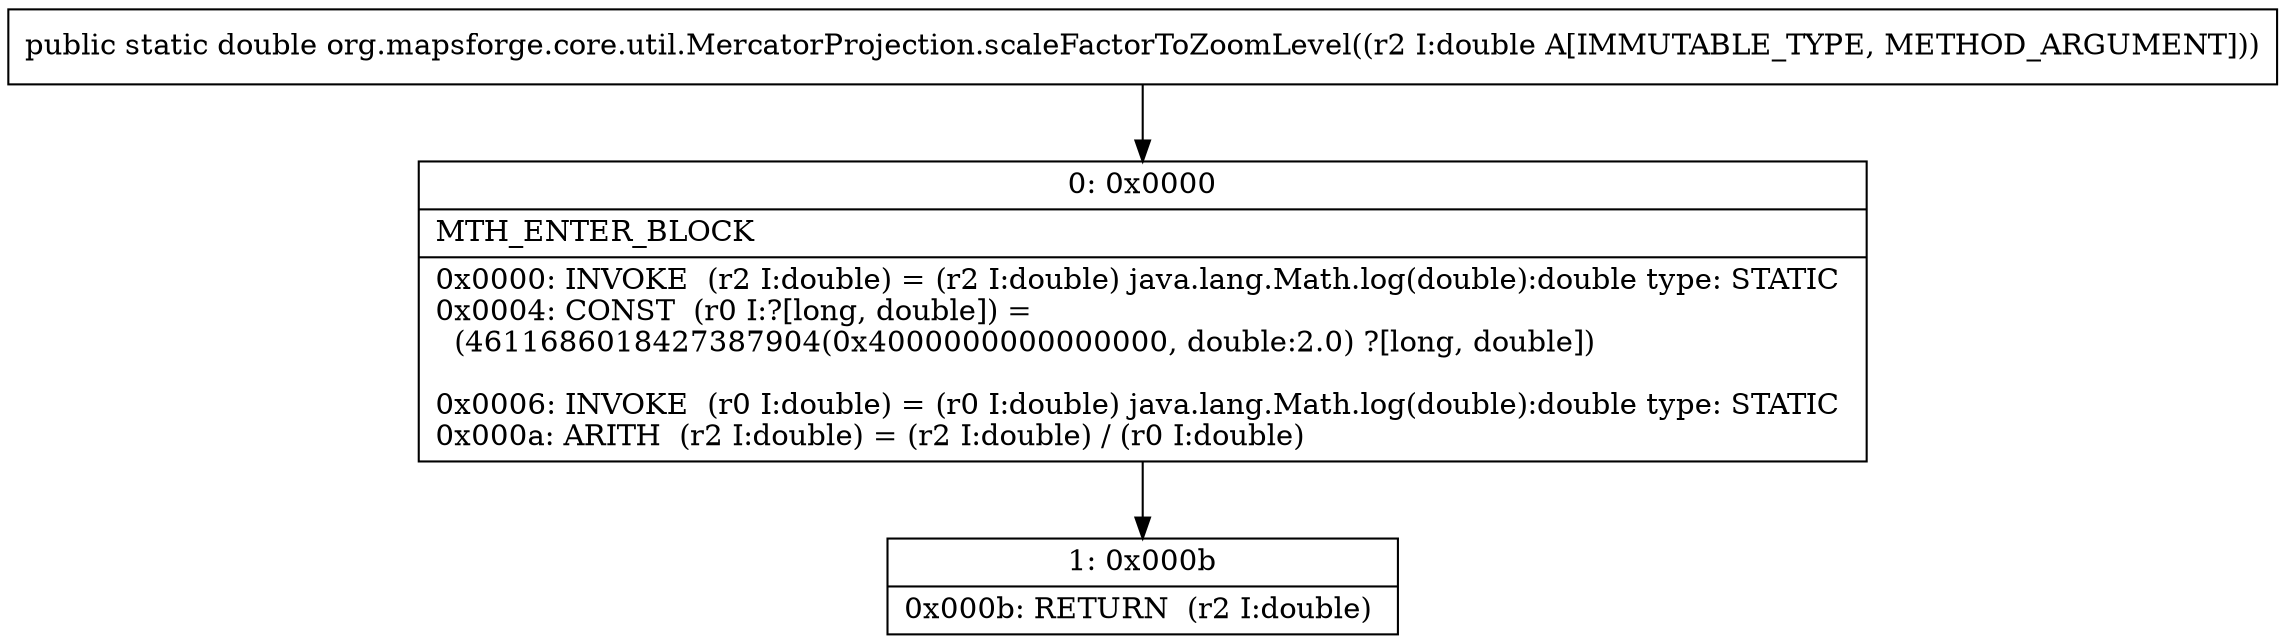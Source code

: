 digraph "CFG fororg.mapsforge.core.util.MercatorProjection.scaleFactorToZoomLevel(D)D" {
Node_0 [shape=record,label="{0\:\ 0x0000|MTH_ENTER_BLOCK\l|0x0000: INVOKE  (r2 I:double) = (r2 I:double) java.lang.Math.log(double):double type: STATIC \l0x0004: CONST  (r0 I:?[long, double]) = \l  (4611686018427387904(0x4000000000000000, double:2.0) ?[long, double])\l \l0x0006: INVOKE  (r0 I:double) = (r0 I:double) java.lang.Math.log(double):double type: STATIC \l0x000a: ARITH  (r2 I:double) = (r2 I:double) \/ (r0 I:double) \l}"];
Node_1 [shape=record,label="{1\:\ 0x000b|0x000b: RETURN  (r2 I:double) \l}"];
MethodNode[shape=record,label="{public static double org.mapsforge.core.util.MercatorProjection.scaleFactorToZoomLevel((r2 I:double A[IMMUTABLE_TYPE, METHOD_ARGUMENT])) }"];
MethodNode -> Node_0;
Node_0 -> Node_1;
}

